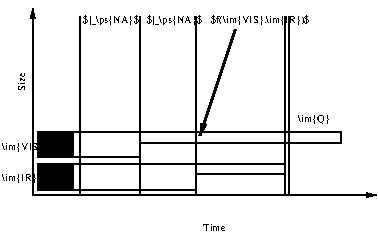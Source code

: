 #FIG 3.2  Produced by xfig version 3.2.5-alpha5
Portrait
Center
Metric
A4      
100.00
Single
-2
1200 2
2 1 0 1 0 7 50 -1 -1 0.000 0 0 -1 1 0 2
	1 1 1.00 26.16 52.31
	 219 1333 219 0
2 1 0 1 0 7 50 -1 -1 0.000 0 0 -1 1 0 2
	1 1 1.00 26.16 52.31
	 219 1333 2672 1333
2 1 0 1 0 7 50 -1 -1 0.000 0 0 -1 0 0 2
	 556 1333 556 58
2 1 0 1 0 7 50 -1 -1 0.000 0 0 -1 0 0 2
	 984 1333 984 58
2 2 0 1 0 7 50 -1 -1 0.000 0 0 -1 0 0 5
	 258 882 984 882 984 1059 258 1059 258 882
2 1 0 1 0 7 50 -1 -1 0.000 0 0 -1 0 0 2
	 2019 1333 2019 58
2 2 0 1 0 7 50 -1 -1 0.000 0 0 -1 0 0 5
	 984 882 2019 882 2019 958 984 958 984 882
2 2 0 1 0 7 50 -1 -1 0.000 0 0 -1 0 0 5
	 1388 1109 2019 1109 2019 1185 1388 1185 1388 1109
2 2 0 1 0 7 50 -1 -1 0.000 0 0 -1 0 0 5
	 258 1109 1388 1109 1388 1294 258 1294 258 1109
2 1 0 1 0 7 50 -1 -1 0.000 0 0 -1 0 0 2
	 1388 1333 1388 58
2 1 0 2 0 7 50 -1 -1 0.000 0 0 -1 1 0 2
	1 1 1.00 33.63 67.26
	 1666 151 1413 908
2 2 0 1 0 7 50 -1 -1 0.000 0 0 -1 0 0 5
	 2019 882 2423 882 2423 958 2019 958 2019 882
2 1 0 1 0 7 50 -1 -1 0.000 0 0 -1 0 0 2
	 2047 1333 2047 58
2 2 0 1 0 0 50 -1 20 0.000 0 0 -1 0 0 5
	 258 1109 504 1109 504 1294 258 1294 258 1109
2 2 0 1 0 0 50 -1 20 0.000 0 0 -1 0 0 5
	 258 882 504 882 504 1059 258 1059 258 882
4 0 0 50 -1 0 5 1.5708 2 135 360 160 588 Size\001
4 0 0 50 -1 0 5 0.0000 2 135 360 1436 1588 Time\001
4 0 0 50 -1 0 5 0.0000 2 165 720 0 1009 \\im{VIS}\001
4 0 0 50 -1 0 5 0.0000 2 165 630 0 1235 \\im{IR}\001
4 0 0 50 -1 0 5 0.0000 2 180 990 581 100 $|_\\ps{NA}$\001
4 0 0 50 -1 0 5 0.0000 2 180 990 1034 100 $|_\\ps{NA}$\001
4 0 0 50 -1 0 5 0.0000 2 165 1890 1489 100 $f(\\im{VIS},\\im{IR})$\001
4 0 0 50 -1 0 5 0.0000 2 165 540 2115 810 \\im{Q}\001

